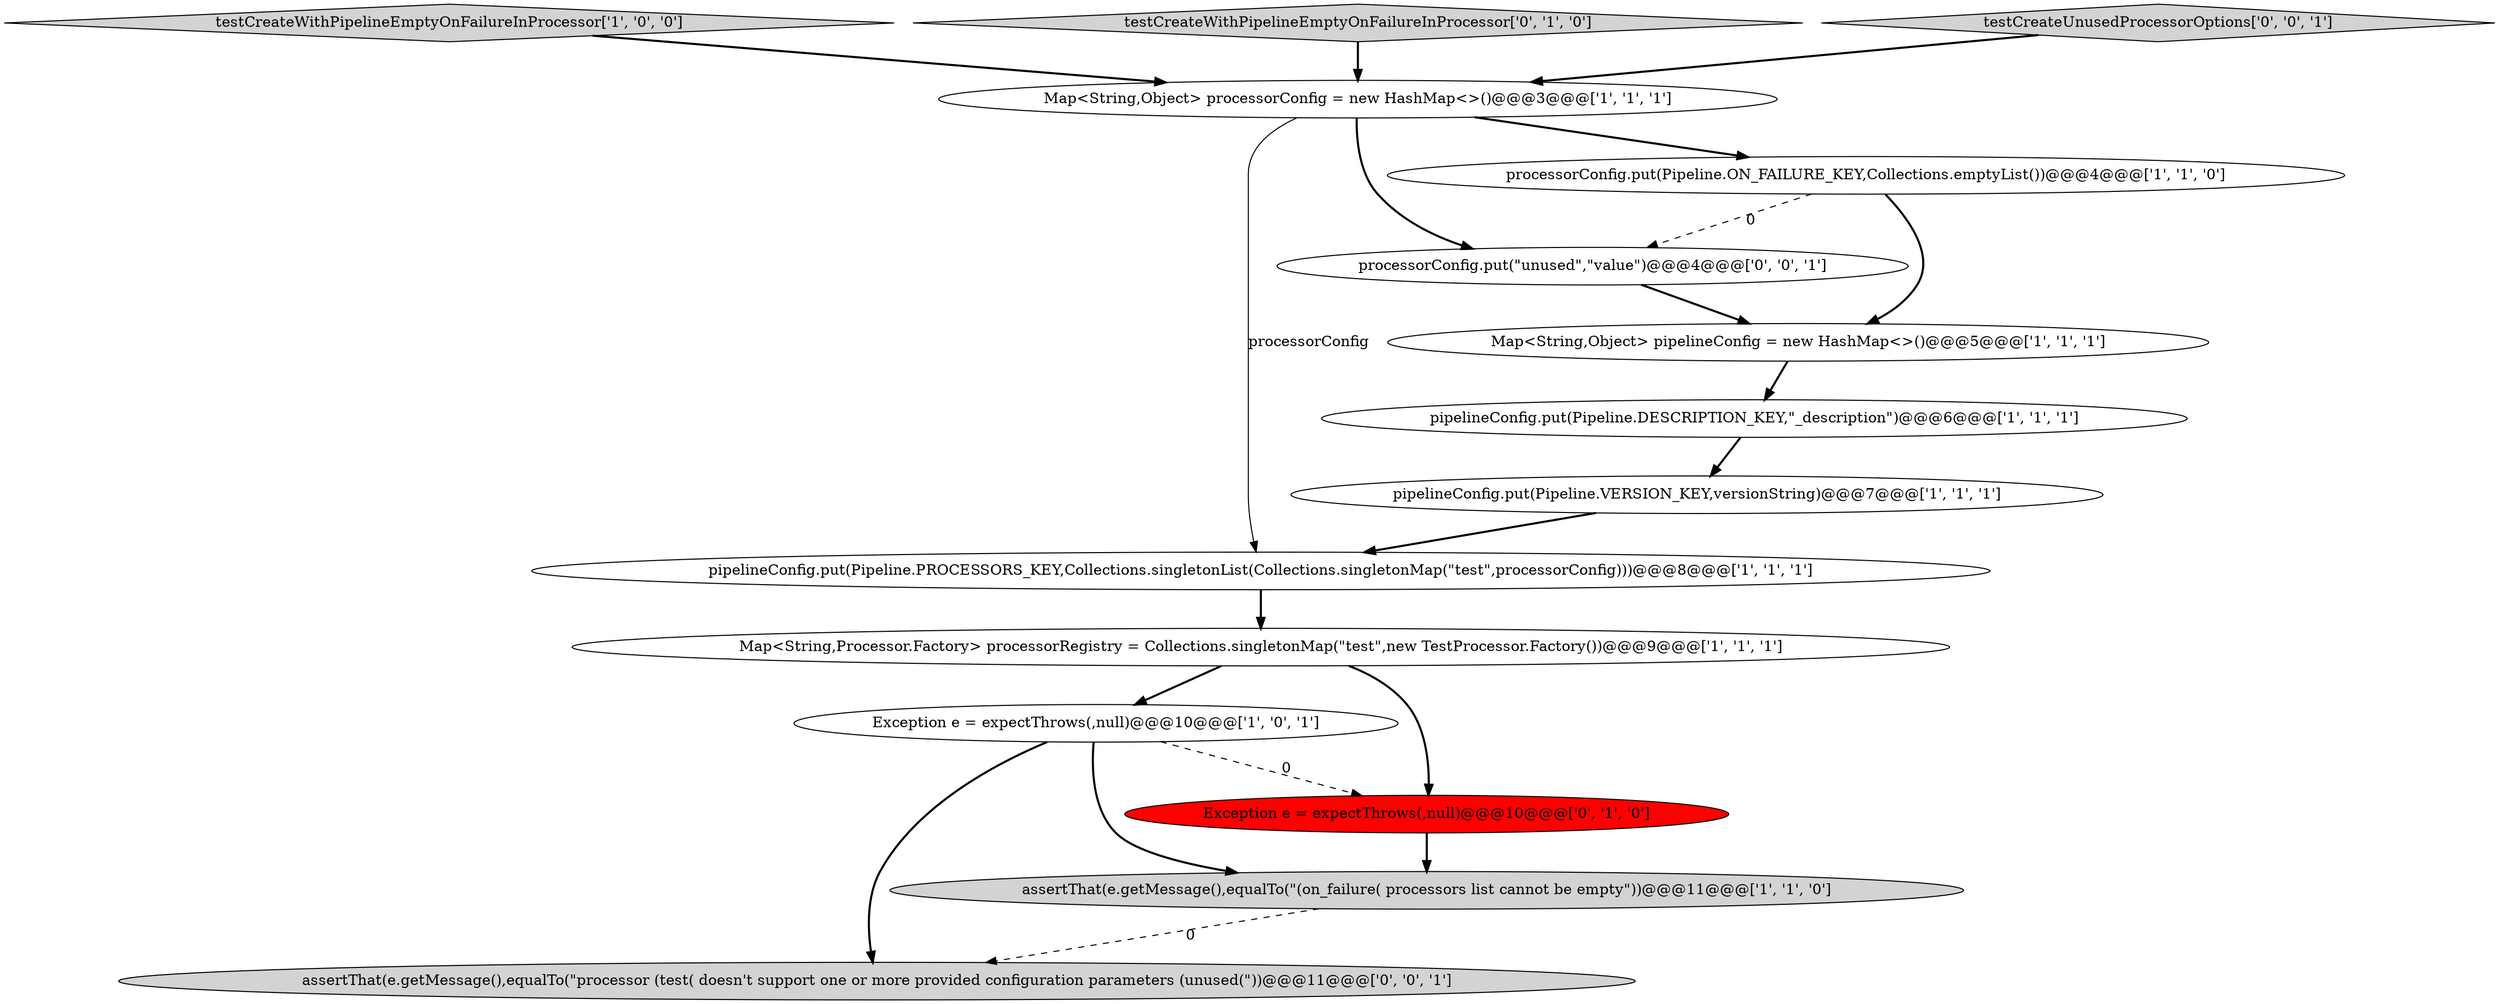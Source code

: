 digraph {
7 [style = filled, label = "pipelineConfig.put(Pipeline.VERSION_KEY,versionString)@@@7@@@['1', '1', '1']", fillcolor = white, shape = ellipse image = "AAA0AAABBB1BBB"];
9 [style = filled, label = "pipelineConfig.put(Pipeline.PROCESSORS_KEY,Collections.singletonList(Collections.singletonMap(\"test\",processorConfig)))@@@8@@@['1', '1', '1']", fillcolor = white, shape = ellipse image = "AAA0AAABBB1BBB"];
4 [style = filled, label = "testCreateWithPipelineEmptyOnFailureInProcessor['1', '0', '0']", fillcolor = lightgray, shape = diamond image = "AAA0AAABBB1BBB"];
10 [style = filled, label = "testCreateWithPipelineEmptyOnFailureInProcessor['0', '1', '0']", fillcolor = lightgray, shape = diamond image = "AAA0AAABBB2BBB"];
3 [style = filled, label = "Map<String,Object> processorConfig = new HashMap<>()@@@3@@@['1', '1', '1']", fillcolor = white, shape = ellipse image = "AAA0AAABBB1BBB"];
13 [style = filled, label = "testCreateUnusedProcessorOptions['0', '0', '1']", fillcolor = lightgray, shape = diamond image = "AAA0AAABBB3BBB"];
11 [style = filled, label = "Exception e = expectThrows(,null)@@@10@@@['0', '1', '0']", fillcolor = red, shape = ellipse image = "AAA1AAABBB2BBB"];
14 [style = filled, label = "assertThat(e.getMessage(),equalTo(\"processor (test( doesn't support one or more provided configuration parameters (unused(\"))@@@11@@@['0', '0', '1']", fillcolor = lightgray, shape = ellipse image = "AAA0AAABBB3BBB"];
8 [style = filled, label = "assertThat(e.getMessage(),equalTo(\"(on_failure( processors list cannot be empty\"))@@@11@@@['1', '1', '0']", fillcolor = lightgray, shape = ellipse image = "AAA0AAABBB1BBB"];
1 [style = filled, label = "processorConfig.put(Pipeline.ON_FAILURE_KEY,Collections.emptyList())@@@4@@@['1', '1', '0']", fillcolor = white, shape = ellipse image = "AAA0AAABBB1BBB"];
6 [style = filled, label = "Exception e = expectThrows(,null)@@@10@@@['1', '0', '1']", fillcolor = white, shape = ellipse image = "AAA0AAABBB1BBB"];
12 [style = filled, label = "processorConfig.put(\"unused\",\"value\")@@@4@@@['0', '0', '1']", fillcolor = white, shape = ellipse image = "AAA0AAABBB3BBB"];
0 [style = filled, label = "Map<String,Object> pipelineConfig = new HashMap<>()@@@5@@@['1', '1', '1']", fillcolor = white, shape = ellipse image = "AAA0AAABBB1BBB"];
2 [style = filled, label = "pipelineConfig.put(Pipeline.DESCRIPTION_KEY,\"_description\")@@@6@@@['1', '1', '1']", fillcolor = white, shape = ellipse image = "AAA0AAABBB1BBB"];
5 [style = filled, label = "Map<String,Processor.Factory> processorRegistry = Collections.singletonMap(\"test\",new TestProcessor.Factory())@@@9@@@['1', '1', '1']", fillcolor = white, shape = ellipse image = "AAA0AAABBB1BBB"];
9->5 [style = bold, label=""];
7->9 [style = bold, label=""];
6->14 [style = bold, label=""];
11->8 [style = bold, label=""];
4->3 [style = bold, label=""];
10->3 [style = bold, label=""];
1->12 [style = dashed, label="0"];
5->11 [style = bold, label=""];
1->0 [style = bold, label=""];
2->7 [style = bold, label=""];
5->6 [style = bold, label=""];
3->12 [style = bold, label=""];
3->1 [style = bold, label=""];
13->3 [style = bold, label=""];
8->14 [style = dashed, label="0"];
12->0 [style = bold, label=""];
3->9 [style = solid, label="processorConfig"];
6->8 [style = bold, label=""];
0->2 [style = bold, label=""];
6->11 [style = dashed, label="0"];
}
